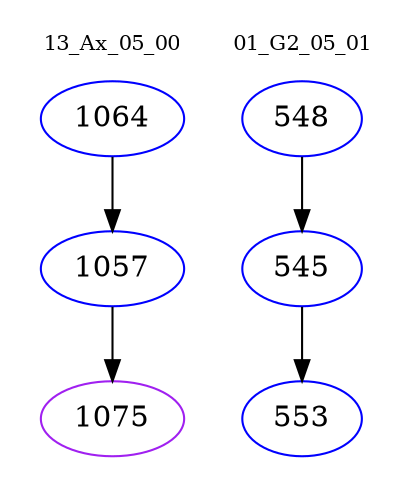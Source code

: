 digraph{
subgraph cluster_0 {
color = white
label = "13_Ax_05_00";
fontsize=10;
T0_1064 [label="1064", color="blue"]
T0_1064 -> T0_1057 [color="black"]
T0_1057 [label="1057", color="blue"]
T0_1057 -> T0_1075 [color="black"]
T0_1075 [label="1075", color="purple"]
}
subgraph cluster_1 {
color = white
label = "01_G2_05_01";
fontsize=10;
T1_548 [label="548", color="blue"]
T1_548 -> T1_545 [color="black"]
T1_545 [label="545", color="blue"]
T1_545 -> T1_553 [color="black"]
T1_553 [label="553", color="blue"]
}
}
